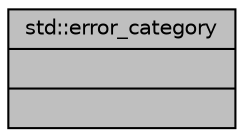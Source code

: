 digraph "std::error_category"
{
  edge [fontname="Helvetica",fontsize="10",labelfontname="Helvetica",labelfontsize="10"];
  node [fontname="Helvetica",fontsize="10",shape=record];
  Node388 [label="{std::error_category\n||}",height=0.2,width=0.4,color="black", fillcolor="grey75", style="filled", fontcolor="black"];
}

